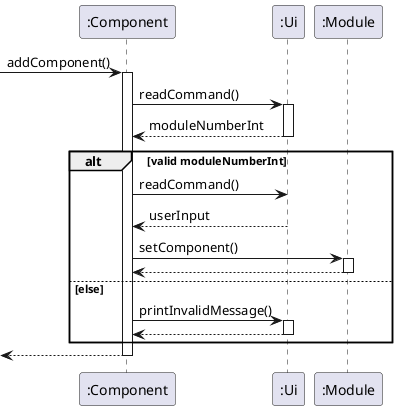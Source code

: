 @startuml
-> ":Component" : addComponent()
activate ":Component"


":Component" -> ":Ui" : readCommand()
activate ":Ui"
":Ui" --> ":Component" : moduleNumberInt
deactivate ":Ui"

alt valid moduleNumberInt
":Component" -> ":Ui" : readCommand()
":Ui" --> ":Component" : userInput
":Component" -> ":Module" : setComponent()

activate ":Module"
return

else else
":Component" -> ":Ui" : printInvalidMessage()
activate ":Ui"
return
end
return
@enduml